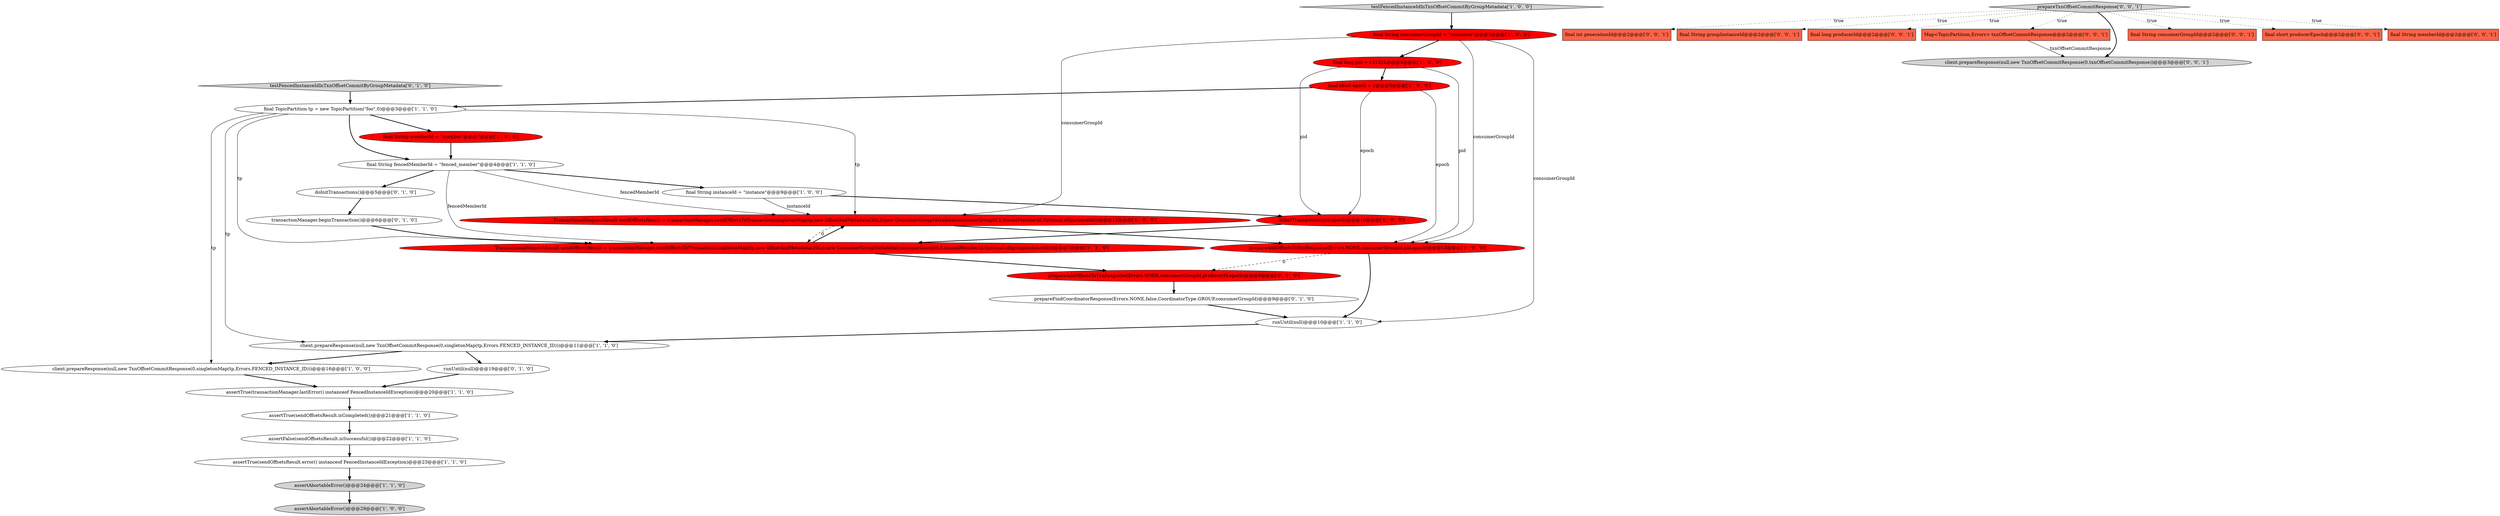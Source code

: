 digraph {
10 [style = filled, label = "final String instanceId = \"instance\"@@@9@@@['1', '0', '0']", fillcolor = white, shape = ellipse image = "AAA0AAABBB1BBB"];
6 [style = filled, label = "assertAbortableError()@@@24@@@['1', '1', '0']", fillcolor = lightgray, shape = ellipse image = "AAA0AAABBB1BBB"];
30 [style = filled, label = "final int generationId@@@2@@@['0', '0', '1']", fillcolor = tomato, shape = box image = "AAA0AAABBB3BBB"];
7 [style = filled, label = "final String memberId = \"member\"@@@7@@@['1', '0', '0']", fillcolor = red, shape = ellipse image = "AAA1AAABBB1BBB"];
32 [style = filled, label = "final String groupInstanceId@@@2@@@['0', '0', '1']", fillcolor = tomato, shape = box image = "AAA0AAABBB3BBB"];
0 [style = filled, label = "TransactionalRequestResult sendOffsetsResult = transactionManager.sendOffsetsToTransaction(singletonMap(tp,new OffsetAndMetadata(39L)),new ConsumerGroupMetadata(consumerGroupId,5,fencedMemberId,Optional.of(instanceId)))@@@12@@@['1', '0', '0']", fillcolor = red, shape = ellipse image = "AAA1AAABBB1BBB"];
9 [style = filled, label = "assertTrue(transactionManager.lastError() instanceof FencedInstanceIdException)@@@20@@@['1', '1', '0']", fillcolor = white, shape = ellipse image = "AAA0AAABBB1BBB"];
23 [style = filled, label = "prepareFindCoordinatorResponse(Errors.NONE,false,CoordinatorType.GROUP,consumerGroupId)@@@9@@@['0', '1', '0']", fillcolor = white, shape = ellipse image = "AAA0AAABBB2BBB"];
33 [style = filled, label = "final long producerId@@@2@@@['0', '0', '1']", fillcolor = tomato, shape = box image = "AAA0AAABBB3BBB"];
31 [style = filled, label = "Map<TopicPartition,Errors> txnOffsetCommitResponse@@@2@@@['0', '0', '1']", fillcolor = tomato, shape = box image = "AAA0AAABBB3BBB"];
8 [style = filled, label = "client.prepareResponse(null,new TxnOffsetCommitResponse(0,singletonMap(tp,Errors.FENCED_INSTANCE_ID)))@@@11@@@['1', '1', '0']", fillcolor = white, shape = ellipse image = "AAA0AAABBB1BBB"];
3 [style = filled, label = "final TopicPartition tp = new TopicPartition(\"foo\",0)@@@3@@@['1', '1', '0']", fillcolor = white, shape = ellipse image = "AAA0AAABBB1BBB"];
25 [style = filled, label = "transactionManager.beginTransaction()@@@6@@@['0', '1', '0']", fillcolor = white, shape = ellipse image = "AAA0AAABBB2BBB"];
17 [style = filled, label = "prepareAddOffsetsToTxnResponse(Errors.NONE,consumerGroupId,pid,epoch)@@@13@@@['1', '0', '0']", fillcolor = red, shape = ellipse image = "AAA1AAABBB1BBB"];
1 [style = filled, label = "testFencedInstanceIdInTxnOffsetCommitByGroupMetadata['1', '0', '0']", fillcolor = lightgray, shape = diamond image = "AAA0AAABBB1BBB"];
35 [style = filled, label = "client.prepareResponse(null,new TxnOffsetCommitResponse(0,txnOffsetCommitResponse))@@@3@@@['0', '0', '1']", fillcolor = lightgray, shape = ellipse image = "AAA0AAABBB3BBB"];
5 [style = filled, label = "final short epoch = 1@@@5@@@['1', '0', '0']", fillcolor = red, shape = ellipse image = "AAA1AAABBB1BBB"];
20 [style = filled, label = "client.prepareResponse(null,new TxnOffsetCommitResponse(0,singletonMap(tp,Errors.FENCED_INSTANCE_ID)))@@@16@@@['1', '0', '0']", fillcolor = white, shape = ellipse image = "AAA0AAABBB1BBB"];
16 [style = filled, label = "assertTrue(sendOffsetsResult.error() instanceof FencedInstanceIdException)@@@23@@@['1', '1', '0']", fillcolor = white, shape = ellipse image = "AAA0AAABBB1BBB"];
27 [style = filled, label = "prepareTxnOffsetCommitResponse['0', '0', '1']", fillcolor = lightgray, shape = diamond image = "AAA0AAABBB3BBB"];
18 [style = filled, label = "doInitTransactions(pid,epoch)@@@10@@@['1', '0', '0']", fillcolor = red, shape = ellipse image = "AAA1AAABBB1BBB"];
14 [style = filled, label = "assertFalse(sendOffsetsResult.isSuccessful())@@@22@@@['1', '1', '0']", fillcolor = white, shape = ellipse image = "AAA0AAABBB1BBB"];
12 [style = filled, label = "assertAbortableError()@@@29@@@['1', '0', '0']", fillcolor = lightgray, shape = ellipse image = "AAA0AAABBB1BBB"];
11 [style = filled, label = "assertTrue(sendOffsetsResult.isCompleted())@@@21@@@['1', '1', '0']", fillcolor = white, shape = ellipse image = "AAA0AAABBB1BBB"];
22 [style = filled, label = "prepareAddOffsetsToTxnResponse(Errors.NONE,consumerGroupId,producerId,epoch)@@@8@@@['0', '1', '0']", fillcolor = red, shape = ellipse image = "AAA1AAABBB2BBB"];
29 [style = filled, label = "final String consumerGroupId@@@2@@@['0', '0', '1']", fillcolor = tomato, shape = box image = "AAA0AAABBB3BBB"];
4 [style = filled, label = "final String consumerGroupId = \"consumer\"@@@3@@@['1', '0', '0']", fillcolor = red, shape = ellipse image = "AAA1AAABBB1BBB"];
21 [style = filled, label = "testFencedInstanceIdInTxnOffsetCommitByGroupMetadata['0', '1', '0']", fillcolor = lightgray, shape = diamond image = "AAA0AAABBB2BBB"];
26 [style = filled, label = "runUntil(null)@@@19@@@['0', '1', '0']", fillcolor = white, shape = ellipse image = "AAA0AAABBB2BBB"];
34 [style = filled, label = "final short producerEpoch@@@2@@@['0', '0', '1']", fillcolor = tomato, shape = box image = "AAA0AAABBB3BBB"];
13 [style = filled, label = "final long pid = 13131L@@@4@@@['1', '0', '0']", fillcolor = red, shape = ellipse image = "AAA1AAABBB1BBB"];
15 [style = filled, label = "runUntil(null)@@@10@@@['1', '1', '0']", fillcolor = white, shape = ellipse image = "AAA0AAABBB1BBB"];
2 [style = filled, label = "TransactionalRequestResult sendOffsetsResult = transactionManager.sendOffsetsToTransaction(singletonMap(tp,new OffsetAndMetadata(39L)),new ConsumerGroupMetadata(consumerGroupId,5,fencedMemberId,Optional.of(groupInstanceId)))@@@7@@@['1', '1', '0']", fillcolor = red, shape = ellipse image = "AAA1AAABBB1BBB"];
28 [style = filled, label = "final String memberId@@@2@@@['0', '0', '1']", fillcolor = tomato, shape = box image = "AAA0AAABBB3BBB"];
24 [style = filled, label = "doInitTransactions()@@@5@@@['0', '1', '0']", fillcolor = white, shape = ellipse image = "AAA0AAABBB2BBB"];
19 [style = filled, label = "final String fencedMemberId = \"fenced_member\"@@@4@@@['1', '1', '0']", fillcolor = white, shape = ellipse image = "AAA0AAABBB1BBB"];
5->3 [style = bold, label=""];
14->16 [style = bold, label=""];
10->18 [style = bold, label=""];
1->4 [style = bold, label=""];
3->8 [style = solid, label="tp"];
19->2 [style = solid, label="fencedMemberId"];
27->32 [style = dotted, label="true"];
9->11 [style = bold, label=""];
19->0 [style = solid, label="fencedMemberId"];
20->9 [style = bold, label=""];
11->14 [style = bold, label=""];
27->34 [style = dotted, label="true"];
0->17 [style = bold, label=""];
27->33 [style = dotted, label="true"];
16->6 [style = bold, label=""];
4->13 [style = bold, label=""];
4->17 [style = solid, label="consumerGroupId"];
23->15 [style = bold, label=""];
3->20 [style = solid, label="tp"];
17->22 [style = dashed, label="0"];
4->15 [style = solid, label="consumerGroupId"];
26->9 [style = bold, label=""];
19->10 [style = bold, label=""];
10->0 [style = solid, label="instanceId"];
5->17 [style = solid, label="epoch"];
18->2 [style = bold, label=""];
13->17 [style = solid, label="pid"];
22->23 [style = bold, label=""];
25->2 [style = bold, label=""];
27->35 [style = bold, label=""];
5->18 [style = solid, label="epoch"];
19->24 [style = bold, label=""];
27->28 [style = dotted, label="true"];
4->0 [style = solid, label="consumerGroupId"];
27->30 [style = dotted, label="true"];
2->0 [style = bold, label=""];
8->20 [style = bold, label=""];
3->19 [style = bold, label=""];
3->7 [style = bold, label=""];
27->29 [style = dotted, label="true"];
3->0 [style = solid, label="tp"];
24->25 [style = bold, label=""];
27->31 [style = dotted, label="true"];
17->15 [style = bold, label=""];
13->5 [style = bold, label=""];
31->35 [style = solid, label="txnOffsetCommitResponse"];
0->2 [style = dashed, label="0"];
2->22 [style = bold, label=""];
7->19 [style = bold, label=""];
15->8 [style = bold, label=""];
13->18 [style = solid, label="pid"];
3->2 [style = solid, label="tp"];
21->3 [style = bold, label=""];
8->26 [style = bold, label=""];
6->12 [style = bold, label=""];
}
